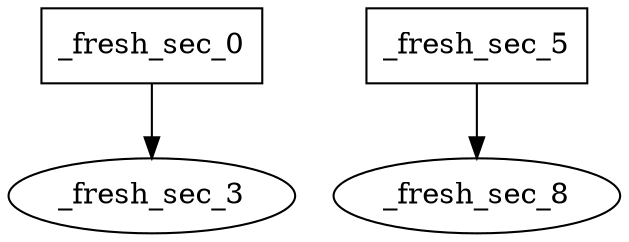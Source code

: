 digraph root {
	node [label="\N"];
	subgraph 1 {
		node [label="\N",
			shape=""
		];
		_fresh_sec_0	[shape=box];
		_fresh_sec_0 -> _fresh_sec_3;
	}
	subgraph 2 {
		node [label="\N",
			shape=""
		];
		_fresh_sec_5	[shape=box];
		_fresh_sec_5 -> _fresh_sec_8;
	}
}
